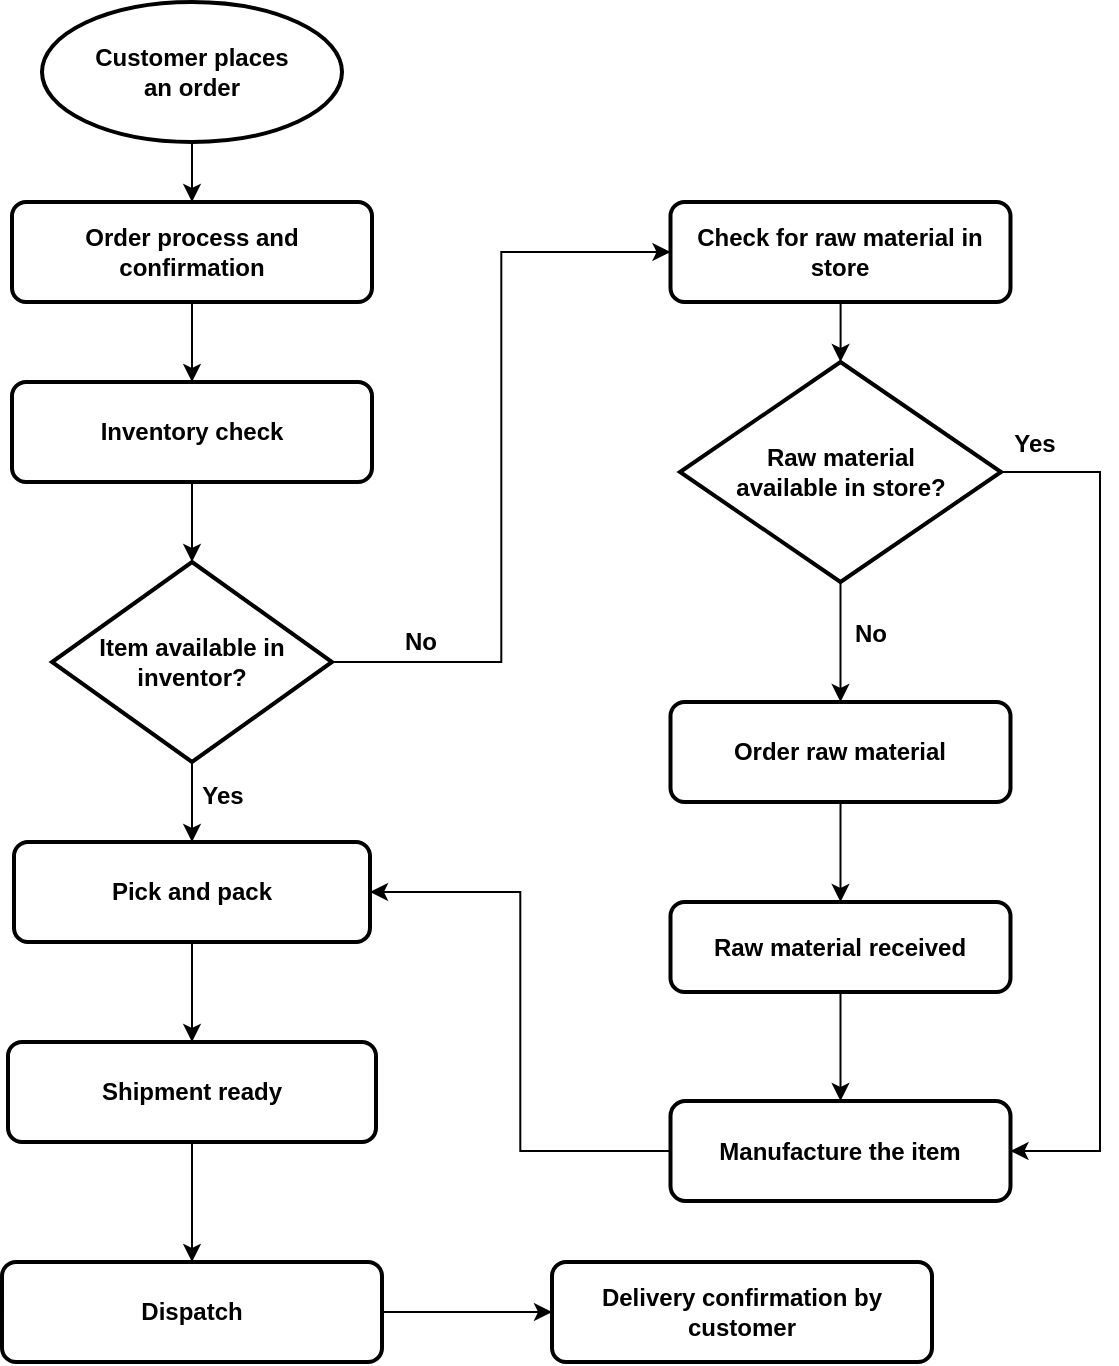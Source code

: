 <mxfile version="21.7.1" type="github">
  <diagram name="Page-1" id="1zYVnJ6PhORE1R0jCIVj">
    <mxGraphModel dx="913" dy="533" grid="1" gridSize="10" guides="1" tooltips="1" connect="1" arrows="1" fold="1" page="1" pageScale="1" pageWidth="827" pageHeight="1169" math="0" shadow="0">
      <root>
        <mxCell id="0" />
        <mxCell id="1" parent="0" />
        <mxCell id="s3QZQg_NEE9RPPklwjus-38" style="edgeStyle=orthogonalEdgeStyle;rounded=0;orthogonalLoop=1;jettySize=auto;html=1;entryX=0;entryY=0.5;entryDx=0;entryDy=0;" edge="1" parent="1" source="s3QZQg_NEE9RPPklwjus-5" target="s3QZQg_NEE9RPPklwjus-26">
          <mxGeometry relative="1" as="geometry" />
        </mxCell>
        <mxCell id="s3QZQg_NEE9RPPklwjus-39" style="edgeStyle=orthogonalEdgeStyle;rounded=0;orthogonalLoop=1;jettySize=auto;html=1;" edge="1" parent="1" source="s3QZQg_NEE9RPPklwjus-5" target="s3QZQg_NEE9RPPklwjus-8">
          <mxGeometry relative="1" as="geometry" />
        </mxCell>
        <mxCell id="s3QZQg_NEE9RPPklwjus-5" value="Item available in inventor?" style="strokeWidth=2;html=1;shape=mxgraph.flowchart.decision;whiteSpace=wrap;fontStyle=1" vertex="1" parent="1">
          <mxGeometry x="156" y="320" width="140" height="100" as="geometry" />
        </mxCell>
        <mxCell id="s3QZQg_NEE9RPPklwjus-40" style="edgeStyle=orthogonalEdgeStyle;rounded=0;orthogonalLoop=1;jettySize=auto;html=1;entryX=0.5;entryY=0;entryDx=0;entryDy=0;" edge="1" parent="1" source="s3QZQg_NEE9RPPklwjus-8" target="s3QZQg_NEE9RPPklwjus-9">
          <mxGeometry relative="1" as="geometry" />
        </mxCell>
        <mxCell id="s3QZQg_NEE9RPPklwjus-8" value="Pick and pack" style="rounded=1;whiteSpace=wrap;html=1;absoluteArcSize=1;arcSize=14;strokeWidth=2;fontStyle=1" vertex="1" parent="1">
          <mxGeometry x="137" y="460" width="178" height="50" as="geometry" />
        </mxCell>
        <mxCell id="s3QZQg_NEE9RPPklwjus-51" value="" style="edgeStyle=orthogonalEdgeStyle;rounded=0;orthogonalLoop=1;jettySize=auto;html=1;" edge="1" parent="1" source="s3QZQg_NEE9RPPklwjus-9" target="s3QZQg_NEE9RPPklwjus-10">
          <mxGeometry relative="1" as="geometry" />
        </mxCell>
        <mxCell id="s3QZQg_NEE9RPPklwjus-9" value="Shipment ready" style="rounded=1;whiteSpace=wrap;html=1;absoluteArcSize=1;arcSize=14;strokeWidth=2;fontStyle=1" vertex="1" parent="1">
          <mxGeometry x="134" y="560" width="184" height="50" as="geometry" />
        </mxCell>
        <mxCell id="s3QZQg_NEE9RPPklwjus-52" value="" style="edgeStyle=orthogonalEdgeStyle;rounded=0;orthogonalLoop=1;jettySize=auto;html=1;" edge="1" parent="1" source="s3QZQg_NEE9RPPklwjus-10" target="s3QZQg_NEE9RPPklwjus-11">
          <mxGeometry relative="1" as="geometry" />
        </mxCell>
        <mxCell id="s3QZQg_NEE9RPPklwjus-10" value="Dispatch" style="rounded=1;whiteSpace=wrap;html=1;absoluteArcSize=1;arcSize=14;strokeWidth=2;fontStyle=1" vertex="1" parent="1">
          <mxGeometry x="131" y="670" width="190" height="50" as="geometry" />
        </mxCell>
        <mxCell id="s3QZQg_NEE9RPPklwjus-11" value="Delivery confirmation by customer" style="rounded=1;whiteSpace=wrap;html=1;absoluteArcSize=1;arcSize=14;strokeWidth=2;fontStyle=1" vertex="1" parent="1">
          <mxGeometry x="406" y="670" width="190" height="50" as="geometry" />
        </mxCell>
        <mxCell id="s3QZQg_NEE9RPPklwjus-32" value="" style="edgeStyle=orthogonalEdgeStyle;rounded=0;orthogonalLoop=1;jettySize=auto;html=1;" edge="1" parent="1" source="s3QZQg_NEE9RPPklwjus-13" target="s3QZQg_NEE9RPPklwjus-5">
          <mxGeometry relative="1" as="geometry" />
        </mxCell>
        <mxCell id="s3QZQg_NEE9RPPklwjus-13" value="Inventory check" style="rounded=1;whiteSpace=wrap;html=1;absoluteArcSize=1;arcSize=14;strokeWidth=2;fontStyle=1" vertex="1" parent="1">
          <mxGeometry x="136" y="230" width="180" height="50" as="geometry" />
        </mxCell>
        <mxCell id="s3QZQg_NEE9RPPklwjus-23" style="edgeStyle=orthogonalEdgeStyle;rounded=0;orthogonalLoop=1;jettySize=auto;html=1;entryX=0.5;entryY=0;entryDx=0;entryDy=0;" edge="1" parent="1" source="s3QZQg_NEE9RPPklwjus-14" target="s3QZQg_NEE9RPPklwjus-13">
          <mxGeometry relative="1" as="geometry" />
        </mxCell>
        <mxCell id="s3QZQg_NEE9RPPklwjus-14" value="Order process and confirmation" style="rounded=1;whiteSpace=wrap;html=1;absoluteArcSize=1;arcSize=14;strokeWidth=2;fontStyle=1" vertex="1" parent="1">
          <mxGeometry x="136" y="140" width="180" height="50" as="geometry" />
        </mxCell>
        <mxCell id="s3QZQg_NEE9RPPklwjus-19" style="edgeStyle=orthogonalEdgeStyle;rounded=0;orthogonalLoop=1;jettySize=auto;html=1;" edge="1" parent="1" source="s3QZQg_NEE9RPPklwjus-15" target="s3QZQg_NEE9RPPklwjus-14">
          <mxGeometry relative="1" as="geometry" />
        </mxCell>
        <mxCell id="s3QZQg_NEE9RPPklwjus-15" value="Customer places &lt;br&gt;an order" style="strokeWidth=2;html=1;shape=mxgraph.flowchart.start_1;whiteSpace=wrap;fontStyle=1" vertex="1" parent="1">
          <mxGeometry x="151" y="40" width="150" height="70" as="geometry" />
        </mxCell>
        <mxCell id="s3QZQg_NEE9RPPklwjus-31" value="" style="edgeStyle=orthogonalEdgeStyle;rounded=0;orthogonalLoop=1;jettySize=auto;html=1;" edge="1" parent="1" source="s3QZQg_NEE9RPPklwjus-26" target="s3QZQg_NEE9RPPklwjus-27">
          <mxGeometry relative="1" as="geometry" />
        </mxCell>
        <mxCell id="s3QZQg_NEE9RPPklwjus-26" value="Check for raw material in store" style="rounded=1;whiteSpace=wrap;html=1;absoluteArcSize=1;arcSize=14;strokeWidth=2;fontStyle=1" vertex="1" parent="1">
          <mxGeometry x="465.25" y="140" width="170" height="50" as="geometry" />
        </mxCell>
        <mxCell id="s3QZQg_NEE9RPPklwjus-44" style="edgeStyle=orthogonalEdgeStyle;rounded=0;orthogonalLoop=1;jettySize=auto;html=1;entryX=0.5;entryY=0;entryDx=0;entryDy=0;" edge="1" parent="1" source="s3QZQg_NEE9RPPklwjus-27" target="s3QZQg_NEE9RPPklwjus-35">
          <mxGeometry relative="1" as="geometry" />
        </mxCell>
        <mxCell id="s3QZQg_NEE9RPPklwjus-60" style="edgeStyle=orthogonalEdgeStyle;rounded=0;orthogonalLoop=1;jettySize=auto;html=1;entryX=1;entryY=0.5;entryDx=0;entryDy=0;" edge="1" parent="1" source="s3QZQg_NEE9RPPklwjus-27" target="s3QZQg_NEE9RPPklwjus-28">
          <mxGeometry relative="1" as="geometry">
            <Array as="points">
              <mxPoint x="680" y="275" />
              <mxPoint x="680" y="614" />
            </Array>
          </mxGeometry>
        </mxCell>
        <mxCell id="s3QZQg_NEE9RPPklwjus-27" value="Raw material &lt;br&gt;available in store?" style="strokeWidth=2;html=1;shape=mxgraph.flowchart.decision;whiteSpace=wrap;fontStyle=1" vertex="1" parent="1">
          <mxGeometry x="470" y="220" width="160.5" height="110" as="geometry" />
        </mxCell>
        <mxCell id="s3QZQg_NEE9RPPklwjus-43" style="edgeStyle=orthogonalEdgeStyle;rounded=0;orthogonalLoop=1;jettySize=auto;html=1;entryX=1;entryY=0.5;entryDx=0;entryDy=0;" edge="1" parent="1" source="s3QZQg_NEE9RPPklwjus-28" target="s3QZQg_NEE9RPPklwjus-8">
          <mxGeometry relative="1" as="geometry" />
        </mxCell>
        <mxCell id="s3QZQg_NEE9RPPklwjus-28" value="Manufacture the item" style="rounded=1;whiteSpace=wrap;html=1;strokeWidth=2;fontStyle=1" vertex="1" parent="1">
          <mxGeometry x="465.25" y="589.5" width="170" height="50" as="geometry" />
        </mxCell>
        <mxCell id="s3QZQg_NEE9RPPklwjus-45" value="" style="edgeStyle=orthogonalEdgeStyle;rounded=0;orthogonalLoop=1;jettySize=auto;html=1;" edge="1" parent="1" source="s3QZQg_NEE9RPPklwjus-35" target="s3QZQg_NEE9RPPklwjus-36">
          <mxGeometry relative="1" as="geometry" />
        </mxCell>
        <mxCell id="s3QZQg_NEE9RPPklwjus-35" value="Order raw material" style="rounded=1;whiteSpace=wrap;html=1;absoluteArcSize=1;arcSize=14;strokeWidth=2;fontStyle=1" vertex="1" parent="1">
          <mxGeometry x="465.25" y="390" width="170" height="50" as="geometry" />
        </mxCell>
        <mxCell id="s3QZQg_NEE9RPPklwjus-49" style="edgeStyle=orthogonalEdgeStyle;rounded=0;orthogonalLoop=1;jettySize=auto;html=1;" edge="1" parent="1" source="s3QZQg_NEE9RPPklwjus-36" target="s3QZQg_NEE9RPPklwjus-28">
          <mxGeometry relative="1" as="geometry" />
        </mxCell>
        <mxCell id="s3QZQg_NEE9RPPklwjus-36" value="Raw material received" style="rounded=1;whiteSpace=wrap;html=1;absoluteArcSize=1;arcSize=14;strokeWidth=2;fontStyle=1" vertex="1" parent="1">
          <mxGeometry x="465.25" y="490" width="170" height="45" as="geometry" />
        </mxCell>
        <mxCell id="s3QZQg_NEE9RPPklwjus-55" value="No" style="text;html=1;align=center;verticalAlign=middle;resizable=0;points=[];autosize=1;strokeColor=none;fillColor=none;fontStyle=1" vertex="1" parent="1">
          <mxGeometry x="320" y="345" width="40" height="30" as="geometry" />
        </mxCell>
        <mxCell id="s3QZQg_NEE9RPPklwjus-56" value="Yes" style="text;html=1;align=center;verticalAlign=middle;resizable=0;points=[];autosize=1;strokeColor=none;fillColor=none;fontStyle=1" vertex="1" parent="1">
          <mxGeometry x="221" y="422" width="40" height="30" as="geometry" />
        </mxCell>
        <mxCell id="s3QZQg_NEE9RPPklwjus-58" value="No" style="text;html=1;align=center;verticalAlign=middle;resizable=0;points=[];autosize=1;strokeColor=none;fillColor=none;fontStyle=1" vertex="1" parent="1">
          <mxGeometry x="545" y="341" width="40" height="30" as="geometry" />
        </mxCell>
        <mxCell id="s3QZQg_NEE9RPPklwjus-59" value="Yes" style="text;html=1;align=center;verticalAlign=middle;resizable=0;points=[];autosize=1;strokeColor=none;fillColor=none;fontStyle=1" vertex="1" parent="1">
          <mxGeometry x="627" y="246" width="40" height="30" as="geometry" />
        </mxCell>
      </root>
    </mxGraphModel>
  </diagram>
</mxfile>
